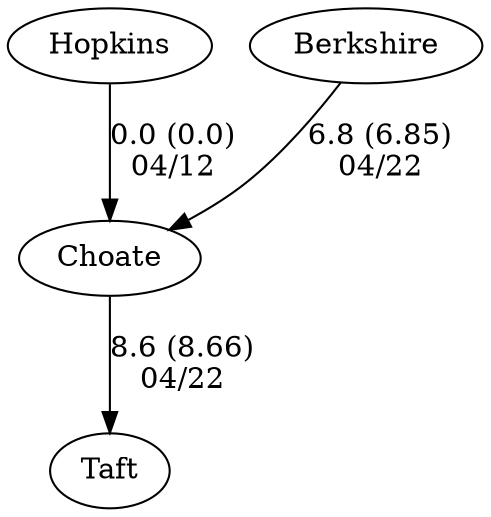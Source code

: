 digraph boys1foursChoate {Taft [URL="boys1foursChoateTaft.html"];Hopkins [URL="boys1foursChoateHopkins.html"];Berkshire [URL="boys1foursChoateBerkshire.html"];Choate [URL="boys1foursChoateChoate.html"];Hopkins -> Choate[label="0.0 (0.0)
04/12", weight="100", tooltip="NEIRA Boys & Girls Fours,Choate vs. Hopkins			
Distance: 1330m Conditions: Gusty headwind. Water remained relatively calm, but strong bursts of wind caused boats to struggle with blade control at times leading to several crabs across most races. Comments: B1 race resulted in a dead tie. We could not resolve the result even with video. Again, most races affected by strong gusts of wind.
None", URL="http://www.row2k.com/results/resultspage.cfm?UID=97CDDFE6B0BF0E6715FCA59070425D31&cat=5", random="random"]; 
Berkshire -> Choate[label="6.8 (6.85)
04/22", weight="94", tooltip="NEIRA Boys & Girls Fours,Berkshire v. Taft & Choate			
Distance: 1490 M Conditions: Overcast, mid-50s. Variable, gusty wind; crosswind to quartering tail, 10-12 mph; mostly affecting latter half of the course. Comments: Great to have all three programs racing together again for the first time since 2019. Thanks to Choate and Taft for traveling and handling facilities issues.
None", URL="http://www.row2k.com/results/resultspage.cfm?UID=419D79B320ADFC7347A405B1AF3C51F0&cat=5", random="random"]; 
Choate -> Taft[label="8.6 (8.66)
04/22", weight="92", tooltip="NEIRA Boys & Girls Fours,Berkshire v. Taft & Choate			
Distance: 1490 M Conditions: Overcast, mid-50s. Variable, gusty wind; crosswind to quartering tail, 10-12 mph; mostly affecting latter half of the course. Comments: Great to have all three programs racing together again for the first time since 2019. Thanks to Choate and Taft for traveling and handling facilities issues.
None", URL="http://www.row2k.com/results/resultspage.cfm?UID=419D79B320ADFC7347A405B1AF3C51F0&cat=5", random="random"]}